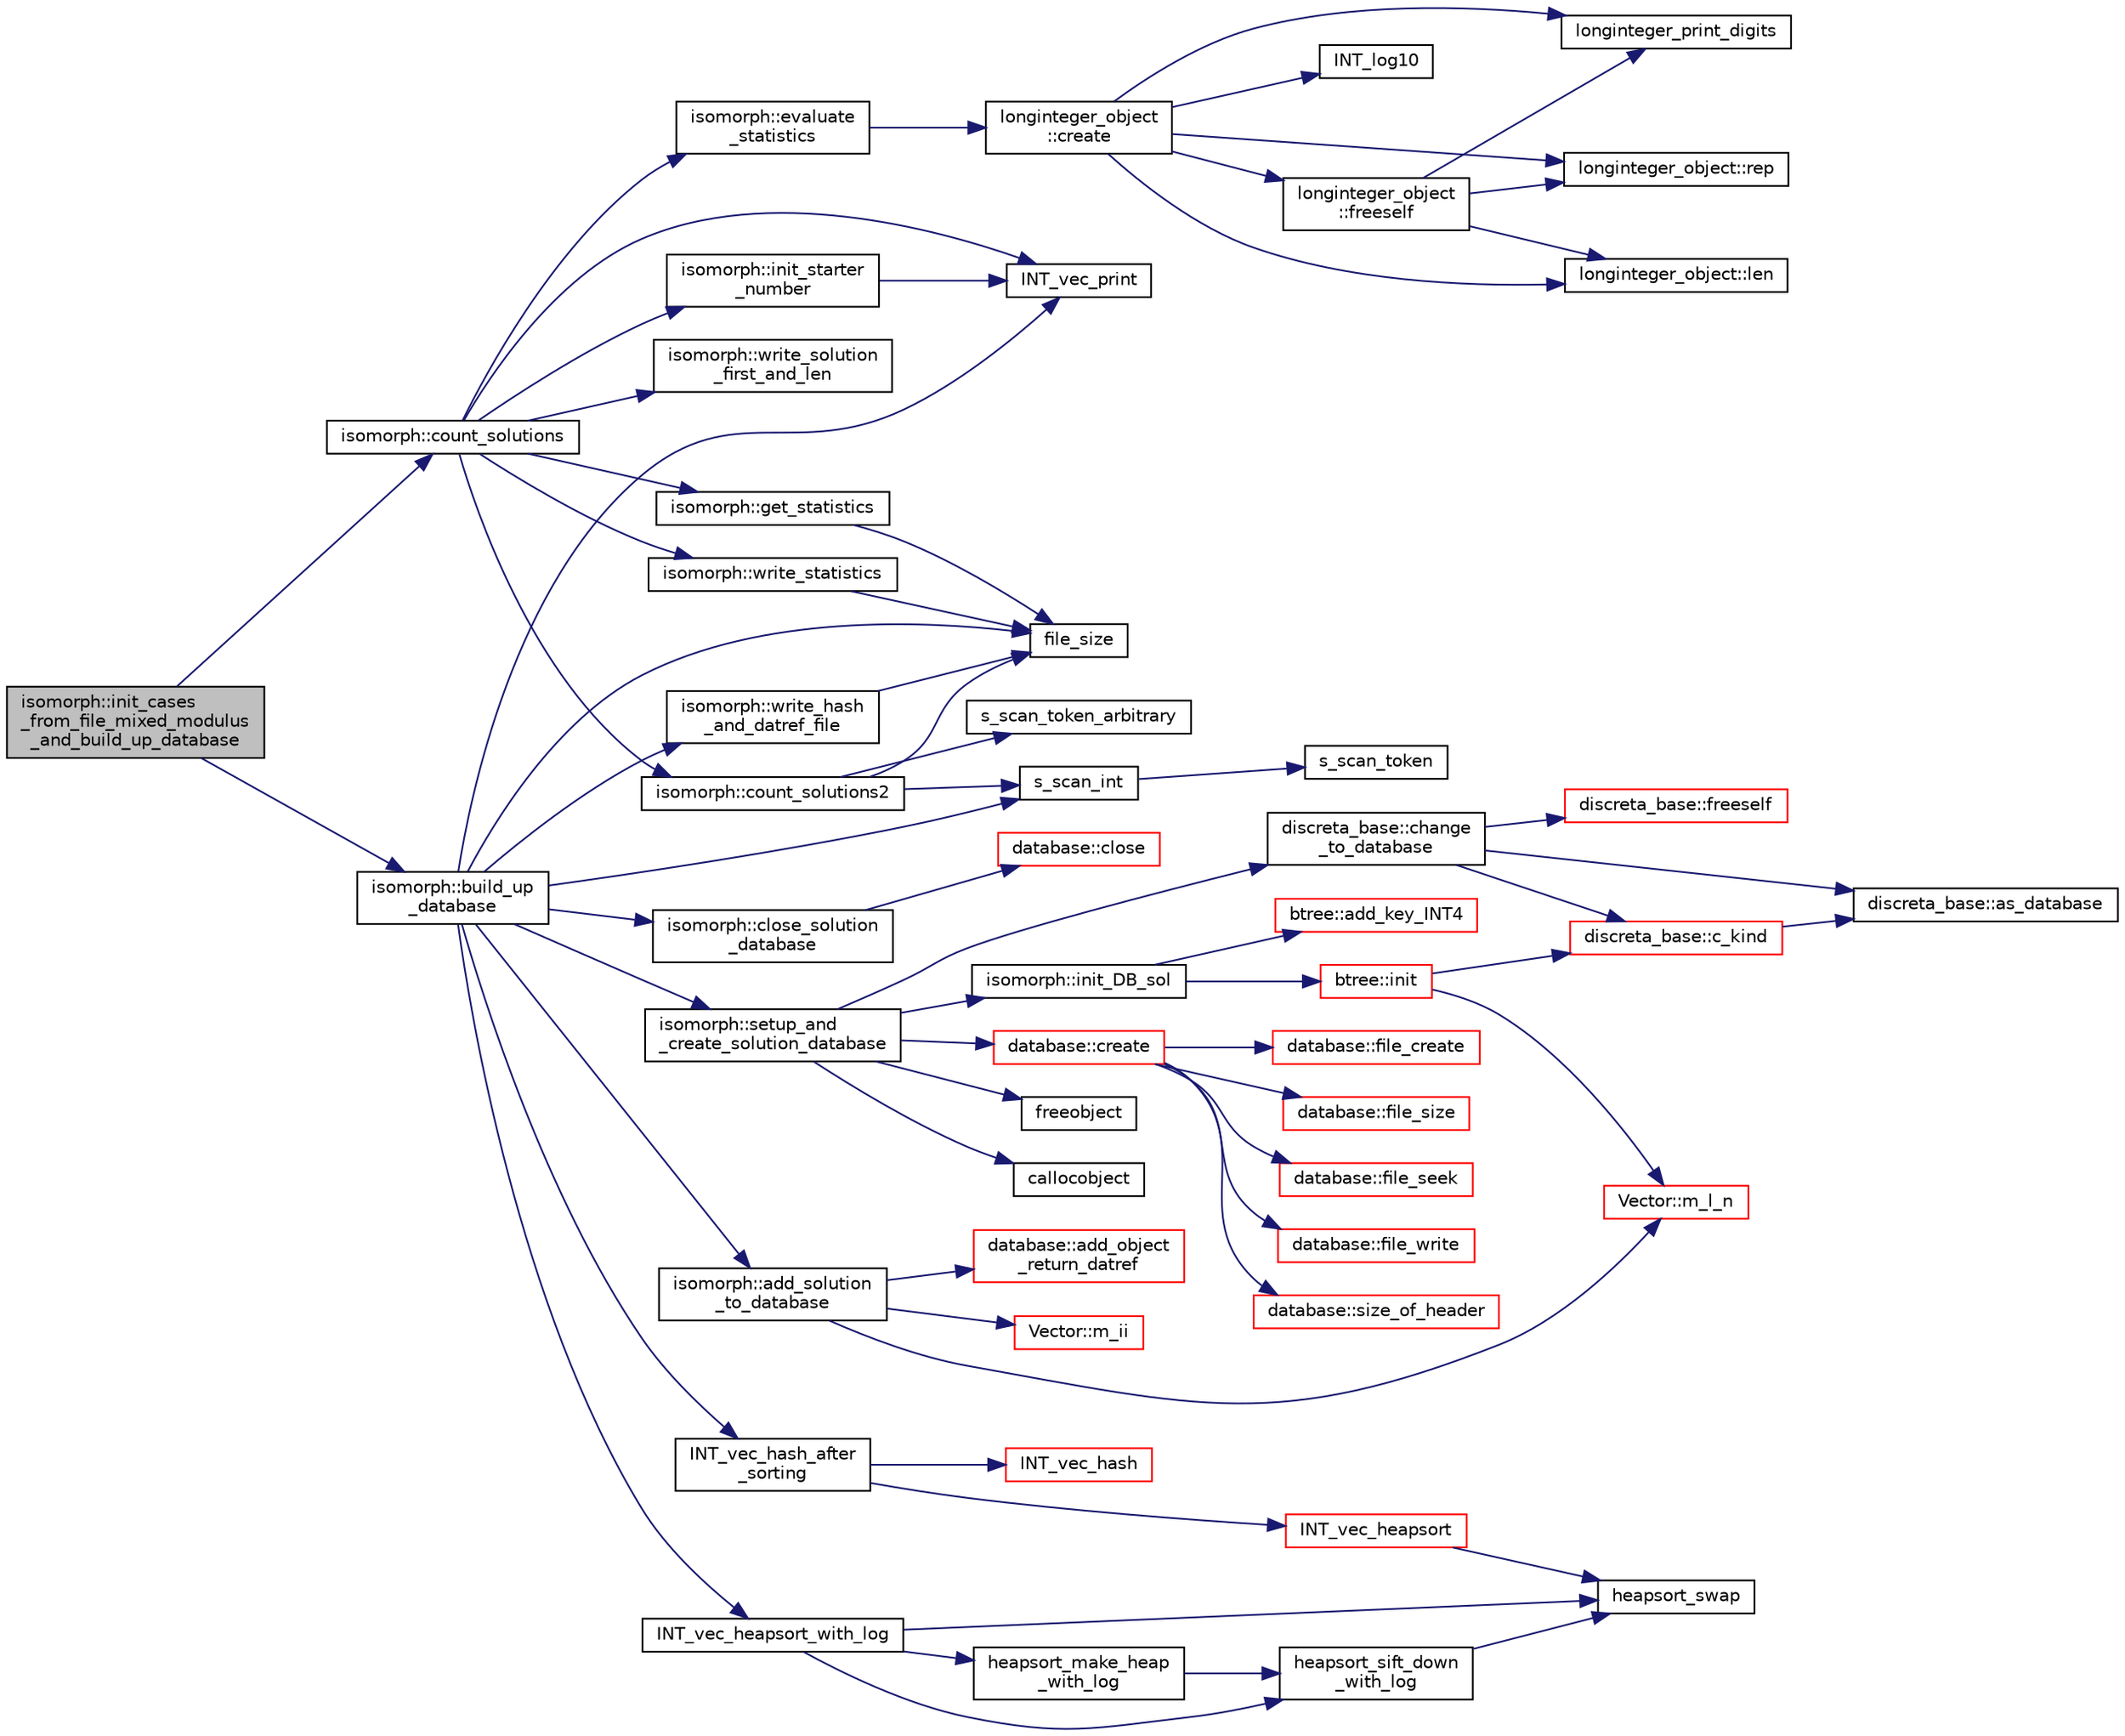 digraph "isomorph::init_cases_from_file_mixed_modulus_and_build_up_database"
{
  edge [fontname="Helvetica",fontsize="10",labelfontname="Helvetica",labelfontsize="10"];
  node [fontname="Helvetica",fontsize="10",shape=record];
  rankdir="LR";
  Node5888 [label="isomorph::init_cases\l_from_file_mixed_modulus\l_and_build_up_database",height=0.2,width=0.4,color="black", fillcolor="grey75", style="filled", fontcolor="black"];
  Node5888 -> Node5889 [color="midnightblue",fontsize="10",style="solid",fontname="Helvetica"];
  Node5889 [label="isomorph::count_solutions",height=0.2,width=0.4,color="black", fillcolor="white", style="filled",URL="$d3/d5f/classisomorph.html#a894cb7cc3e1ce703af74cb8e7aade287"];
  Node5889 -> Node5890 [color="midnightblue",fontsize="10",style="solid",fontname="Helvetica"];
  Node5890 [label="isomorph::count_solutions2",height=0.2,width=0.4,color="black", fillcolor="white", style="filled",URL="$d3/d5f/classisomorph.html#af4188dae2ed875b1e5ba95ee8b3624aa"];
  Node5890 -> Node5891 [color="midnightblue",fontsize="10",style="solid",fontname="Helvetica"];
  Node5891 [label="file_size",height=0.2,width=0.4,color="black", fillcolor="white", style="filled",URL="$df/dbf/sajeeb_8_c.html#a5c37cf5785204b6e9adf647dc14d0e50"];
  Node5890 -> Node5892 [color="midnightblue",fontsize="10",style="solid",fontname="Helvetica"];
  Node5892 [label="s_scan_int",height=0.2,width=0.4,color="black", fillcolor="white", style="filled",URL="$d5/db4/io__and__os_8h.html#ab43cab8ae063700a2fc82113b69eea5f"];
  Node5892 -> Node5893 [color="midnightblue",fontsize="10",style="solid",fontname="Helvetica"];
  Node5893 [label="s_scan_token",height=0.2,width=0.4,color="black", fillcolor="white", style="filled",URL="$d4/d74/util_8_c.html#a8d1a4ad92d09138f7a1a7e389469ed45"];
  Node5890 -> Node5894 [color="midnightblue",fontsize="10",style="solid",fontname="Helvetica"];
  Node5894 [label="s_scan_token_arbitrary",height=0.2,width=0.4,color="black", fillcolor="white", style="filled",URL="$d5/db4/io__and__os_8h.html#aa2a992efd4d871acb1d802a4e5001d8d"];
  Node5889 -> Node5895 [color="midnightblue",fontsize="10",style="solid",fontname="Helvetica"];
  Node5895 [label="INT_vec_print",height=0.2,width=0.4,color="black", fillcolor="white", style="filled",URL="$df/dbf/sajeeb_8_c.html#a79a5901af0b47dd0d694109543c027fe"];
  Node5889 -> Node5896 [color="midnightblue",fontsize="10",style="solid",fontname="Helvetica"];
  Node5896 [label="isomorph::init_starter\l_number",height=0.2,width=0.4,color="black", fillcolor="white", style="filled",URL="$d3/d5f/classisomorph.html#a93b1d8fa988ca12f5f231fc4420873b2"];
  Node5896 -> Node5895 [color="midnightblue",fontsize="10",style="solid",fontname="Helvetica"];
  Node5889 -> Node5897 [color="midnightblue",fontsize="10",style="solid",fontname="Helvetica"];
  Node5897 [label="isomorph::write_solution\l_first_and_len",height=0.2,width=0.4,color="black", fillcolor="white", style="filled",URL="$d3/d5f/classisomorph.html#acb8172820825e122c6e785582be1440e"];
  Node5889 -> Node5898 [color="midnightblue",fontsize="10",style="solid",fontname="Helvetica"];
  Node5898 [label="isomorph::get_statistics",height=0.2,width=0.4,color="black", fillcolor="white", style="filled",URL="$d3/d5f/classisomorph.html#a70c817cfed4be5d19ce2c902d161d184"];
  Node5898 -> Node5891 [color="midnightblue",fontsize="10",style="solid",fontname="Helvetica"];
  Node5889 -> Node5899 [color="midnightblue",fontsize="10",style="solid",fontname="Helvetica"];
  Node5899 [label="isomorph::write_statistics",height=0.2,width=0.4,color="black", fillcolor="white", style="filled",URL="$d3/d5f/classisomorph.html#ae9ebe6e1defa50c76708492862152c9a"];
  Node5899 -> Node5891 [color="midnightblue",fontsize="10",style="solid",fontname="Helvetica"];
  Node5889 -> Node5900 [color="midnightblue",fontsize="10",style="solid",fontname="Helvetica"];
  Node5900 [label="isomorph::evaluate\l_statistics",height=0.2,width=0.4,color="black", fillcolor="white", style="filled",URL="$d3/d5f/classisomorph.html#ade4cdca1757163cda5a1ff58a75da284"];
  Node5900 -> Node5901 [color="midnightblue",fontsize="10",style="solid",fontname="Helvetica"];
  Node5901 [label="longinteger_object\l::create",height=0.2,width=0.4,color="black", fillcolor="white", style="filled",URL="$dd/d7e/classlonginteger__object.html#a95d2eebc60849c3963a49298b1f498c2"];
  Node5901 -> Node5902 [color="midnightblue",fontsize="10",style="solid",fontname="Helvetica"];
  Node5902 [label="longinteger_object\l::freeself",height=0.2,width=0.4,color="black", fillcolor="white", style="filled",URL="$dd/d7e/classlonginteger__object.html#a06450f8c4795d81da6d680830ef958a1"];
  Node5902 -> Node5903 [color="midnightblue",fontsize="10",style="solid",fontname="Helvetica"];
  Node5903 [label="longinteger_print_digits",height=0.2,width=0.4,color="black", fillcolor="white", style="filled",URL="$de/dc5/algebra__and__number__theory_8h.html#ac2bac7b12f5b6440b8dad275cd7a157d"];
  Node5902 -> Node5904 [color="midnightblue",fontsize="10",style="solid",fontname="Helvetica"];
  Node5904 [label="longinteger_object::rep",height=0.2,width=0.4,color="black", fillcolor="white", style="filled",URL="$dd/d7e/classlonginteger__object.html#a3ecaf12738cc721d281c416503f241e2"];
  Node5902 -> Node5905 [color="midnightblue",fontsize="10",style="solid",fontname="Helvetica"];
  Node5905 [label="longinteger_object::len",height=0.2,width=0.4,color="black", fillcolor="white", style="filled",URL="$dd/d7e/classlonginteger__object.html#a0bfeae35be8a6fd44ed7f76413596ab1"];
  Node5901 -> Node5906 [color="midnightblue",fontsize="10",style="solid",fontname="Helvetica"];
  Node5906 [label="INT_log10",height=0.2,width=0.4,color="black", fillcolor="white", style="filled",URL="$de/dc5/algebra__and__number__theory_8h.html#a98bc0a6c562370a355165d2538dac250"];
  Node5901 -> Node5903 [color="midnightblue",fontsize="10",style="solid",fontname="Helvetica"];
  Node5901 -> Node5904 [color="midnightblue",fontsize="10",style="solid",fontname="Helvetica"];
  Node5901 -> Node5905 [color="midnightblue",fontsize="10",style="solid",fontname="Helvetica"];
  Node5888 -> Node5907 [color="midnightblue",fontsize="10",style="solid",fontname="Helvetica"];
  Node5907 [label="isomorph::build_up\l_database",height=0.2,width=0.4,color="black", fillcolor="white", style="filled",URL="$d3/d5f/classisomorph.html#a40bea8f733a5855879f927fc73324384"];
  Node5907 -> Node5908 [color="midnightblue",fontsize="10",style="solid",fontname="Helvetica"];
  Node5908 [label="isomorph::setup_and\l_create_solution_database",height=0.2,width=0.4,color="black", fillcolor="white", style="filled",URL="$d3/d5f/classisomorph.html#a810a22dfde3c43272107c743ec819b0e"];
  Node5908 -> Node5909 [color="midnightblue",fontsize="10",style="solid",fontname="Helvetica"];
  Node5909 [label="freeobject",height=0.2,width=0.4,color="black", fillcolor="white", style="filled",URL="$d9/d60/discreta_8h.html#a3bd8a0c7f8d0451709f6e310536ff2ae"];
  Node5908 -> Node5910 [color="midnightblue",fontsize="10",style="solid",fontname="Helvetica"];
  Node5910 [label="callocobject",height=0.2,width=0.4,color="black", fillcolor="white", style="filled",URL="$d9/d60/discreta_8h.html#a8bbcb8338d159223714097d10e94364d"];
  Node5908 -> Node5911 [color="midnightblue",fontsize="10",style="solid",fontname="Helvetica"];
  Node5911 [label="discreta_base::change\l_to_database",height=0.2,width=0.4,color="black", fillcolor="white", style="filled",URL="$d7/d71/classdiscreta__base.html#a9187fb1e0526e3d327b78bb19475ae40"];
  Node5911 -> Node5912 [color="midnightblue",fontsize="10",style="solid",fontname="Helvetica"];
  Node5912 [label="discreta_base::freeself",height=0.2,width=0.4,color="red", fillcolor="white", style="filled",URL="$d7/d71/classdiscreta__base.html#a9a3c9501a562293b5667c11b9174d6e5"];
  Node5911 -> Node5960 [color="midnightblue",fontsize="10",style="solid",fontname="Helvetica"];
  Node5960 [label="discreta_base::c_kind",height=0.2,width=0.4,color="red", fillcolor="white", style="filled",URL="$d7/d71/classdiscreta__base.html#adc2ff61589c2d083688e7a43f333cb62"];
  Node5960 -> Node5952 [color="midnightblue",fontsize="10",style="solid",fontname="Helvetica"];
  Node5952 [label="discreta_base::as_database",height=0.2,width=0.4,color="black", fillcolor="white", style="filled",URL="$d7/d71/classdiscreta__base.html#ab055d39d58210a2b03ba3d33703b09a9"];
  Node5911 -> Node5952 [color="midnightblue",fontsize="10",style="solid",fontname="Helvetica"];
  Node5908 -> Node5983 [color="midnightblue",fontsize="10",style="solid",fontname="Helvetica"];
  Node5983 [label="isomorph::init_DB_sol",height=0.2,width=0.4,color="black", fillcolor="white", style="filled",URL="$d3/d5f/classisomorph.html#afd8d8a546fa9a7bc6f211b216e291039"];
  Node5983 -> Node5984 [color="midnightblue",fontsize="10",style="solid",fontname="Helvetica"];
  Node5984 [label="btree::init",height=0.2,width=0.4,color="red", fillcolor="white", style="filled",URL="$dd/db0/classbtree.html#a3c88706e9886f1f9bc142b511aeab642"];
  Node5984 -> Node5985 [color="midnightblue",fontsize="10",style="solid",fontname="Helvetica"];
  Node5985 [label="Vector::m_l_n",height=0.2,width=0.4,color="red", fillcolor="white", style="filled",URL="$d5/db2/class_vector.html#a5c7c126e6266ecdc832c5ce5bc1cca2f"];
  Node5984 -> Node5960 [color="midnightblue",fontsize="10",style="solid",fontname="Helvetica"];
  Node5983 -> Node6006 [color="midnightblue",fontsize="10",style="solid",fontname="Helvetica"];
  Node6006 [label="btree::add_key_INT4",height=0.2,width=0.4,color="red", fillcolor="white", style="filled",URL="$dd/db0/classbtree.html#a4c42710e5f8cb4e3991d591fe2ae6f42"];
  Node5908 -> Node6021 [color="midnightblue",fontsize="10",style="solid",fontname="Helvetica"];
  Node6021 [label="database::create",height=0.2,width=0.4,color="red", fillcolor="white", style="filled",URL="$db/d72/classdatabase.html#a41d486156468426370c803bea3976cf1"];
  Node6021 -> Node6022 [color="midnightblue",fontsize="10",style="solid",fontname="Helvetica"];
  Node6022 [label="database::size_of_header",height=0.2,width=0.4,color="red", fillcolor="white", style="filled",URL="$db/d72/classdatabase.html#a06a4fb255387e8bac32d98d365a90019"];
  Node6021 -> Node6024 [color="midnightblue",fontsize="10",style="solid",fontname="Helvetica"];
  Node6024 [label="database::file_create",height=0.2,width=0.4,color="red", fillcolor="white", style="filled",URL="$db/d72/classdatabase.html#afffc9413d00af2e69d9852773a2eb344"];
  Node6021 -> Node6030 [color="midnightblue",fontsize="10",style="solid",fontname="Helvetica"];
  Node6030 [label="database::file_size",height=0.2,width=0.4,color="red", fillcolor="white", style="filled",URL="$db/d72/classdatabase.html#a8547ac1fa93cdcd8ec464cac1ec24c5d"];
  Node6021 -> Node6031 [color="midnightblue",fontsize="10",style="solid",fontname="Helvetica"];
  Node6031 [label="database::file_seek",height=0.2,width=0.4,color="red", fillcolor="white", style="filled",URL="$db/d72/classdatabase.html#a67ff377651f4ac089241ebff60e17ed6"];
  Node6021 -> Node6032 [color="midnightblue",fontsize="10",style="solid",fontname="Helvetica"];
  Node6032 [label="database::file_write",height=0.2,width=0.4,color="red", fillcolor="white", style="filled",URL="$db/d72/classdatabase.html#a42d32ba51ad8ccd2a0adfd1a147f6230"];
  Node5907 -> Node5891 [color="midnightblue",fontsize="10",style="solid",fontname="Helvetica"];
  Node5907 -> Node5892 [color="midnightblue",fontsize="10",style="solid",fontname="Helvetica"];
  Node5907 -> Node5895 [color="midnightblue",fontsize="10",style="solid",fontname="Helvetica"];
  Node5907 -> Node6045 [color="midnightblue",fontsize="10",style="solid",fontname="Helvetica"];
  Node6045 [label="INT_vec_hash_after\l_sorting",height=0.2,width=0.4,color="black", fillcolor="white", style="filled",URL="$d5/db4/io__and__os_8h.html#aeafeac33912863498dad1e3c222d54b7"];
  Node6045 -> Node6046 [color="midnightblue",fontsize="10",style="solid",fontname="Helvetica"];
  Node6046 [label="INT_vec_heapsort",height=0.2,width=0.4,color="red", fillcolor="white", style="filled",URL="$d5/de2/foundations_2data__structures_2data__structures_8h.html#a3590ad9987f801fbfc94634300182f39"];
  Node6046 -> Node6049 [color="midnightblue",fontsize="10",style="solid",fontname="Helvetica"];
  Node6049 [label="heapsort_swap",height=0.2,width=0.4,color="black", fillcolor="white", style="filled",URL="$d4/dd7/sorting_8_c.html#a8f048362e6065297b19b6975bcbbfcc6"];
  Node6045 -> Node6050 [color="midnightblue",fontsize="10",style="solid",fontname="Helvetica"];
  Node6050 [label="INT_vec_hash",height=0.2,width=0.4,color="red", fillcolor="white", style="filled",URL="$d4/d74/util_8_c.html#a2c14b1034b07b03b4df943066edeb99f"];
  Node5907 -> Node6052 [color="midnightblue",fontsize="10",style="solid",fontname="Helvetica"];
  Node6052 [label="isomorph::add_solution\l_to_database",height=0.2,width=0.4,color="black", fillcolor="white", style="filled",URL="$d3/d5f/classisomorph.html#a18fee606dcd59d50cee898770d01dbc8"];
  Node6052 -> Node5985 [color="midnightblue",fontsize="10",style="solid",fontname="Helvetica"];
  Node6052 -> Node6053 [color="midnightblue",fontsize="10",style="solid",fontname="Helvetica"];
  Node6053 [label="Vector::m_ii",height=0.2,width=0.4,color="red", fillcolor="white", style="filled",URL="$d5/db2/class_vector.html#aa6a97eabb43f192a47947f4f6acbb04d"];
  Node6052 -> Node6054 [color="midnightblue",fontsize="10",style="solid",fontname="Helvetica"];
  Node6054 [label="database::add_object\l_return_datref",height=0.2,width=0.4,color="red", fillcolor="white", style="filled",URL="$db/d72/classdatabase.html#a6b0c2e6ebb9938c57ce826647ed1ad40"];
  Node5907 -> Node6090 [color="midnightblue",fontsize="10",style="solid",fontname="Helvetica"];
  Node6090 [label="isomorph::write_hash\l_and_datref_file",height=0.2,width=0.4,color="black", fillcolor="white", style="filled",URL="$d3/d5f/classisomorph.html#ad4807ab9c5da6368407eb33e1767c6dd"];
  Node6090 -> Node5891 [color="midnightblue",fontsize="10",style="solid",fontname="Helvetica"];
  Node5907 -> Node6091 [color="midnightblue",fontsize="10",style="solid",fontname="Helvetica"];
  Node6091 [label="INT_vec_heapsort_with_log",height=0.2,width=0.4,color="black", fillcolor="white", style="filled",URL="$d5/de2/foundations_2data__structures_2data__structures_8h.html#a9d838c341cd204ed79499960a8ed393d"];
  Node6091 -> Node6092 [color="midnightblue",fontsize="10",style="solid",fontname="Helvetica"];
  Node6092 [label="heapsort_make_heap\l_with_log",height=0.2,width=0.4,color="black", fillcolor="white", style="filled",URL="$d4/dd7/sorting_8_c.html#a100d0747647500480fe5dc76ff98cee5"];
  Node6092 -> Node6093 [color="midnightblue",fontsize="10",style="solid",fontname="Helvetica"];
  Node6093 [label="heapsort_sift_down\l_with_log",height=0.2,width=0.4,color="black", fillcolor="white", style="filled",URL="$d4/dd7/sorting_8_c.html#ac7af225fae479a93d6957f79734ba2a6"];
  Node6093 -> Node6049 [color="midnightblue",fontsize="10",style="solid",fontname="Helvetica"];
  Node6091 -> Node6049 [color="midnightblue",fontsize="10",style="solid",fontname="Helvetica"];
  Node6091 -> Node6093 [color="midnightblue",fontsize="10",style="solid",fontname="Helvetica"];
  Node5907 -> Node6094 [color="midnightblue",fontsize="10",style="solid",fontname="Helvetica"];
  Node6094 [label="isomorph::close_solution\l_database",height=0.2,width=0.4,color="black", fillcolor="white", style="filled",URL="$d3/d5f/classisomorph.html#a4219716e51f60288361e06dd0e91810b"];
  Node6094 -> Node6095 [color="midnightblue",fontsize="10",style="solid",fontname="Helvetica"];
  Node6095 [label="database::close",height=0.2,width=0.4,color="red", fillcolor="white", style="filled",URL="$db/d72/classdatabase.html#acdc74d15f711cab1c165989723d45caf"];
}
